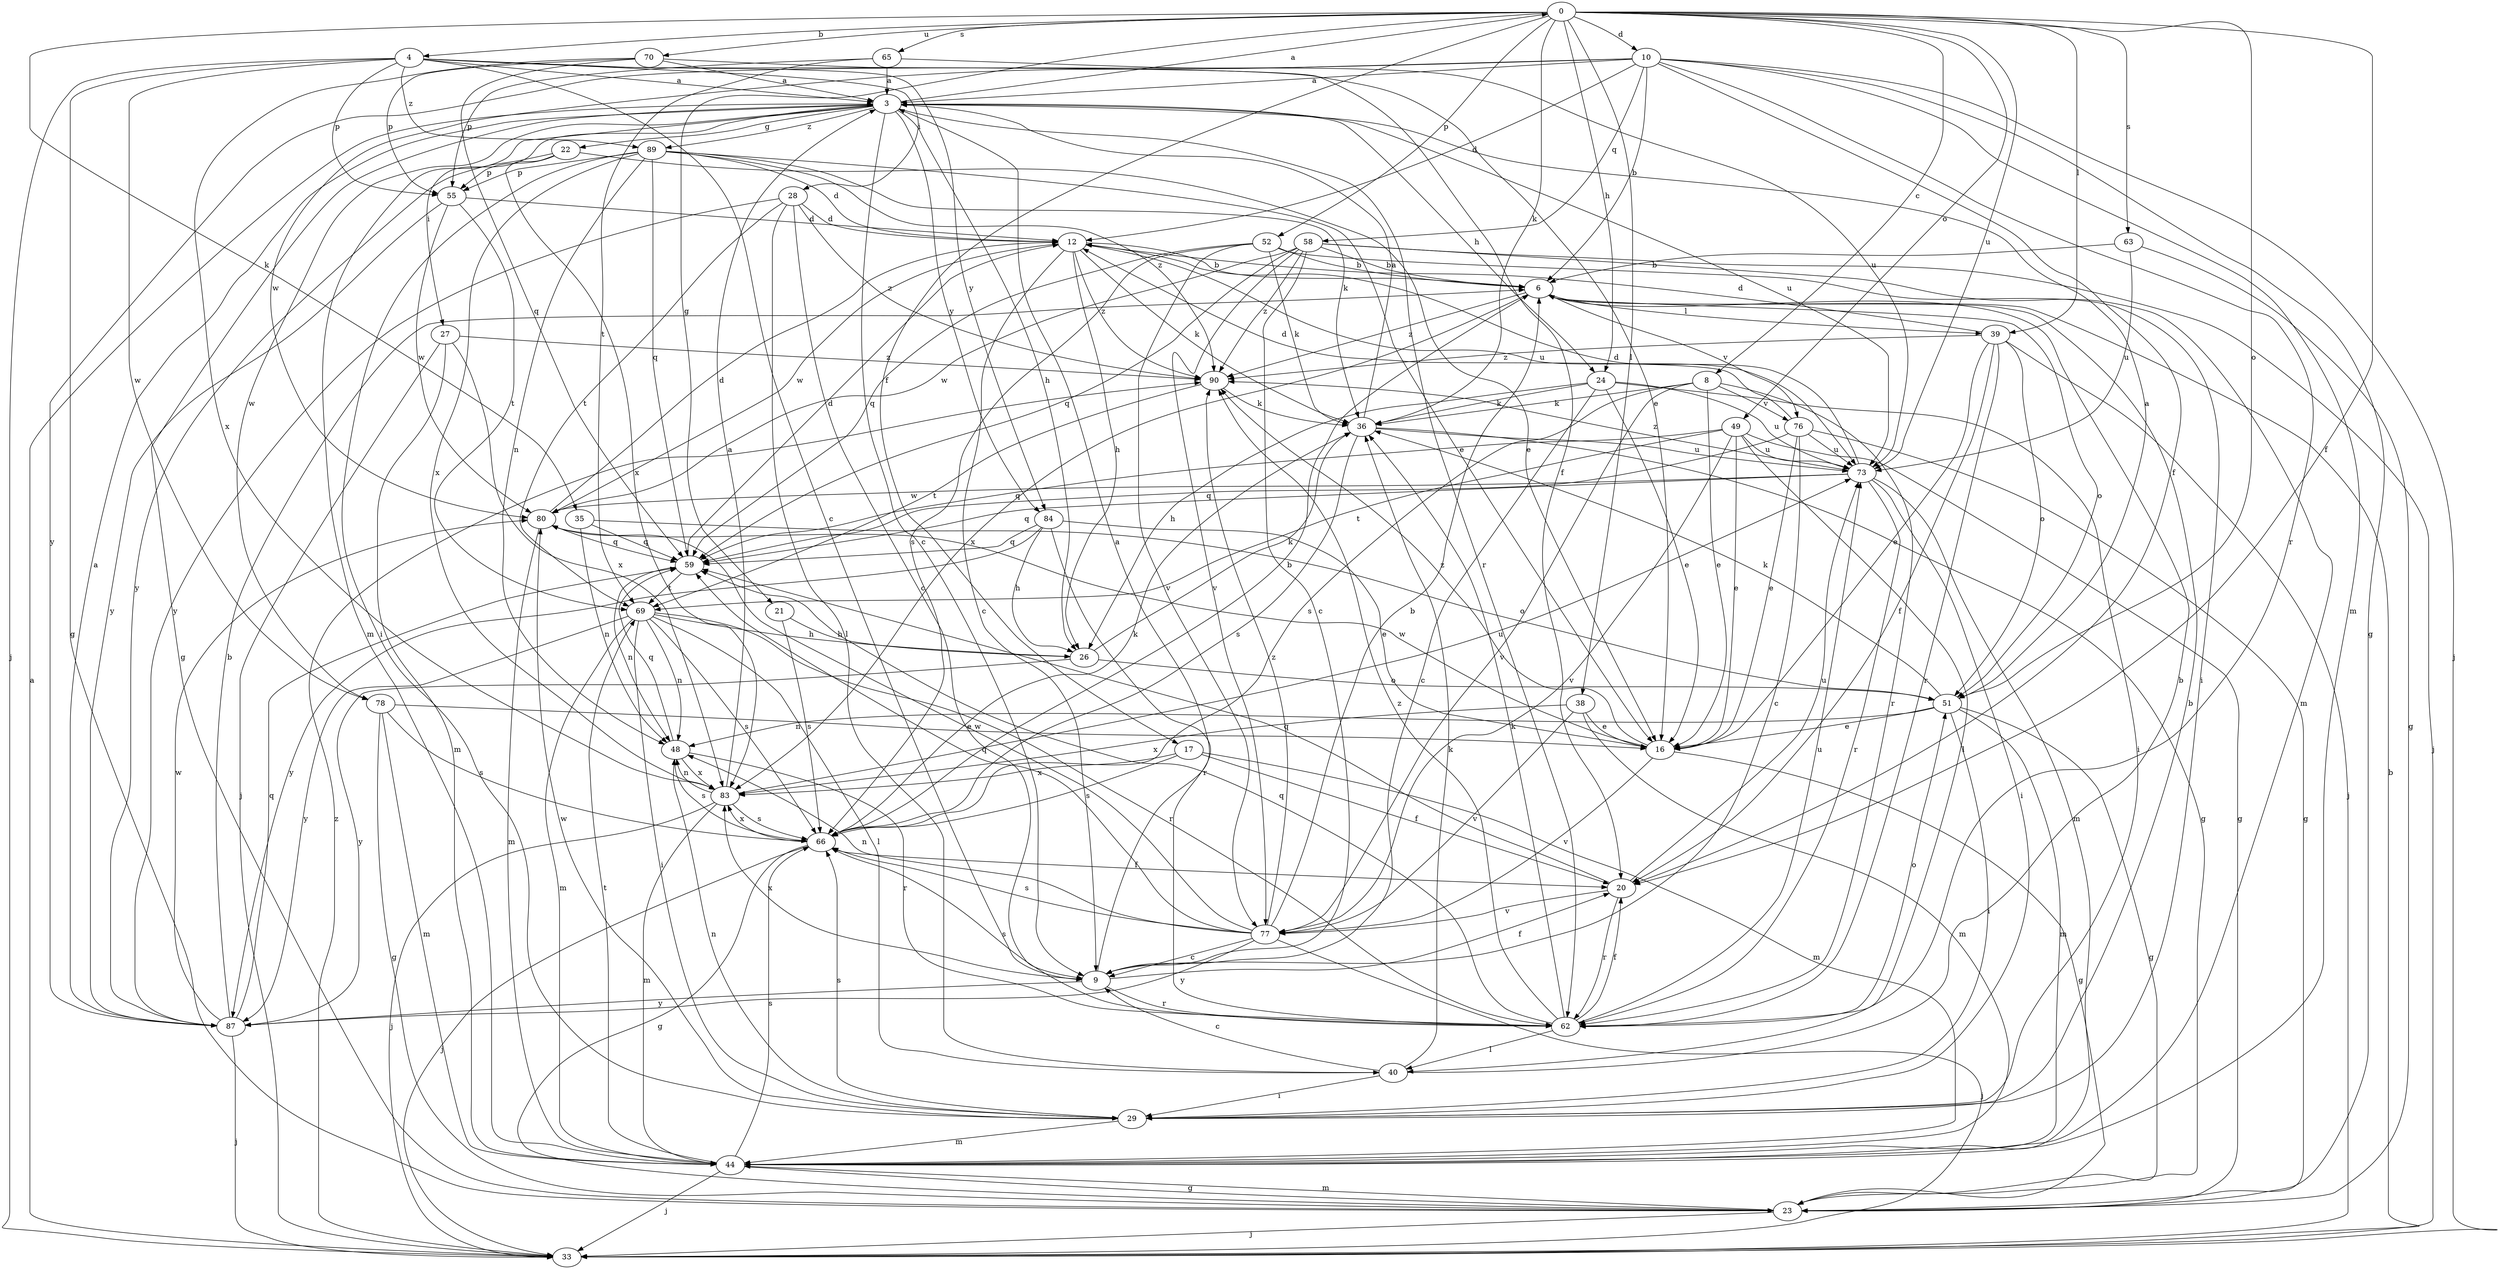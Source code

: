 strict digraph  {
0;
3;
4;
6;
8;
9;
10;
12;
16;
17;
20;
21;
22;
23;
24;
26;
27;
28;
29;
33;
35;
36;
38;
39;
40;
44;
48;
49;
51;
52;
55;
58;
59;
62;
63;
65;
66;
69;
70;
73;
76;
77;
78;
80;
83;
84;
87;
89;
90;
0 -> 4  [label=b];
0 -> 8  [label=c];
0 -> 10  [label=d];
0 -> 17  [label=f];
0 -> 20  [label=f];
0 -> 21  [label=g];
0 -> 24  [label=h];
0 -> 35  [label=k];
0 -> 36  [label=k];
0 -> 38  [label=l];
0 -> 39  [label=l];
0 -> 49  [label=o];
0 -> 51  [label=o];
0 -> 52  [label=p];
0 -> 63  [label=s];
0 -> 65  [label=s];
0 -> 70  [label=u];
0 -> 73  [label=u];
3 -> 0  [label=a];
3 -> 9  [label=c];
3 -> 22  [label=g];
3 -> 23  [label=g];
3 -> 24  [label=h];
3 -> 26  [label=h];
3 -> 27  [label=i];
3 -> 44  [label=m];
3 -> 62  [label=r];
3 -> 73  [label=u];
3 -> 78  [label=w];
3 -> 84  [label=y];
3 -> 89  [label=z];
4 -> 3  [label=a];
4 -> 9  [label=c];
4 -> 16  [label=e];
4 -> 23  [label=g];
4 -> 28  [label=i];
4 -> 33  [label=j];
4 -> 55  [label=p];
4 -> 78  [label=w];
4 -> 84  [label=y];
4 -> 89  [label=z];
6 -> 39  [label=l];
6 -> 51  [label=o];
6 -> 76  [label=v];
6 -> 83  [label=x];
6 -> 90  [label=z];
8 -> 16  [label=e];
8 -> 36  [label=k];
8 -> 62  [label=r];
8 -> 66  [label=s];
8 -> 76  [label=v];
8 -> 77  [label=v];
9 -> 3  [label=a];
9 -> 20  [label=f];
9 -> 62  [label=r];
9 -> 83  [label=x];
9 -> 87  [label=y];
10 -> 3  [label=a];
10 -> 6  [label=b];
10 -> 12  [label=d];
10 -> 20  [label=f];
10 -> 23  [label=g];
10 -> 33  [label=j];
10 -> 44  [label=m];
10 -> 58  [label=q];
10 -> 62  [label=r];
10 -> 80  [label=w];
10 -> 87  [label=y];
12 -> 6  [label=b];
12 -> 9  [label=c];
12 -> 26  [label=h];
12 -> 36  [label=k];
12 -> 73  [label=u];
12 -> 80  [label=w];
12 -> 90  [label=z];
16 -> 23  [label=g];
16 -> 77  [label=v];
16 -> 80  [label=w];
16 -> 90  [label=z];
17 -> 20  [label=f];
17 -> 44  [label=m];
17 -> 66  [label=s];
17 -> 83  [label=x];
20 -> 59  [label=q];
20 -> 62  [label=r];
20 -> 73  [label=u];
20 -> 77  [label=v];
21 -> 26  [label=h];
21 -> 66  [label=s];
22 -> 16  [label=e];
22 -> 55  [label=p];
22 -> 83  [label=x];
22 -> 87  [label=y];
23 -> 33  [label=j];
23 -> 44  [label=m];
24 -> 9  [label=c];
24 -> 16  [label=e];
24 -> 26  [label=h];
24 -> 29  [label=i];
24 -> 36  [label=k];
24 -> 73  [label=u];
26 -> 36  [label=k];
26 -> 51  [label=o];
26 -> 87  [label=y];
27 -> 33  [label=j];
27 -> 44  [label=m];
27 -> 83  [label=x];
27 -> 90  [label=z];
28 -> 9  [label=c];
28 -> 12  [label=d];
28 -> 40  [label=l];
28 -> 69  [label=t];
28 -> 87  [label=y];
28 -> 90  [label=z];
29 -> 6  [label=b];
29 -> 44  [label=m];
29 -> 48  [label=n];
29 -> 66  [label=s];
29 -> 80  [label=w];
33 -> 3  [label=a];
33 -> 6  [label=b];
33 -> 90  [label=z];
35 -> 48  [label=n];
35 -> 51  [label=o];
35 -> 59  [label=q];
36 -> 3  [label=a];
36 -> 23  [label=g];
36 -> 66  [label=s];
36 -> 73  [label=u];
38 -> 16  [label=e];
38 -> 44  [label=m];
38 -> 77  [label=v];
38 -> 83  [label=x];
39 -> 12  [label=d];
39 -> 16  [label=e];
39 -> 20  [label=f];
39 -> 33  [label=j];
39 -> 51  [label=o];
39 -> 62  [label=r];
39 -> 90  [label=z];
40 -> 6  [label=b];
40 -> 9  [label=c];
40 -> 29  [label=i];
40 -> 36  [label=k];
44 -> 23  [label=g];
44 -> 33  [label=j];
44 -> 66  [label=s];
44 -> 69  [label=t];
48 -> 59  [label=q];
48 -> 62  [label=r];
48 -> 66  [label=s];
48 -> 83  [label=x];
49 -> 16  [label=e];
49 -> 23  [label=g];
49 -> 40  [label=l];
49 -> 59  [label=q];
49 -> 69  [label=t];
49 -> 73  [label=u];
49 -> 77  [label=v];
51 -> 3  [label=a];
51 -> 16  [label=e];
51 -> 23  [label=g];
51 -> 29  [label=i];
51 -> 36  [label=k];
51 -> 44  [label=m];
51 -> 48  [label=n];
52 -> 6  [label=b];
52 -> 29  [label=i];
52 -> 36  [label=k];
52 -> 59  [label=q];
52 -> 66  [label=s];
52 -> 77  [label=v];
55 -> 12  [label=d];
55 -> 69  [label=t];
55 -> 80  [label=w];
55 -> 87  [label=y];
58 -> 6  [label=b];
58 -> 9  [label=c];
58 -> 33  [label=j];
58 -> 44  [label=m];
58 -> 59  [label=q];
58 -> 77  [label=v];
58 -> 80  [label=w];
58 -> 90  [label=z];
59 -> 12  [label=d];
59 -> 48  [label=n];
59 -> 69  [label=t];
62 -> 20  [label=f];
62 -> 36  [label=k];
62 -> 40  [label=l];
62 -> 51  [label=o];
62 -> 59  [label=q];
62 -> 66  [label=s];
62 -> 73  [label=u];
62 -> 90  [label=z];
63 -> 6  [label=b];
63 -> 23  [label=g];
63 -> 73  [label=u];
65 -> 3  [label=a];
65 -> 55  [label=p];
65 -> 69  [label=t];
65 -> 73  [label=u];
66 -> 6  [label=b];
66 -> 20  [label=f];
66 -> 23  [label=g];
66 -> 33  [label=j];
66 -> 36  [label=k];
66 -> 83  [label=x];
69 -> 26  [label=h];
69 -> 29  [label=i];
69 -> 40  [label=l];
69 -> 44  [label=m];
69 -> 48  [label=n];
69 -> 62  [label=r];
69 -> 66  [label=s];
69 -> 87  [label=y];
70 -> 3  [label=a];
70 -> 20  [label=f];
70 -> 55  [label=p];
70 -> 59  [label=q];
70 -> 83  [label=x];
73 -> 12  [label=d];
73 -> 29  [label=i];
73 -> 44  [label=m];
73 -> 59  [label=q];
73 -> 62  [label=r];
73 -> 80  [label=w];
73 -> 90  [label=z];
76 -> 9  [label=c];
76 -> 12  [label=d];
76 -> 16  [label=e];
76 -> 23  [label=g];
76 -> 59  [label=q];
76 -> 73  [label=u];
77 -> 6  [label=b];
77 -> 9  [label=c];
77 -> 33  [label=j];
77 -> 48  [label=n];
77 -> 59  [label=q];
77 -> 66  [label=s];
77 -> 80  [label=w];
77 -> 87  [label=y];
77 -> 90  [label=z];
78 -> 16  [label=e];
78 -> 23  [label=g];
78 -> 44  [label=m];
78 -> 66  [label=s];
80 -> 12  [label=d];
80 -> 44  [label=m];
80 -> 59  [label=q];
83 -> 3  [label=a];
83 -> 33  [label=j];
83 -> 44  [label=m];
83 -> 48  [label=n];
83 -> 66  [label=s];
83 -> 73  [label=u];
84 -> 16  [label=e];
84 -> 26  [label=h];
84 -> 59  [label=q];
84 -> 62  [label=r];
84 -> 87  [label=y];
87 -> 3  [label=a];
87 -> 6  [label=b];
87 -> 33  [label=j];
87 -> 59  [label=q];
87 -> 80  [label=w];
89 -> 12  [label=d];
89 -> 16  [label=e];
89 -> 29  [label=i];
89 -> 36  [label=k];
89 -> 48  [label=n];
89 -> 55  [label=p];
89 -> 59  [label=q];
89 -> 83  [label=x];
89 -> 90  [label=z];
90 -> 36  [label=k];
90 -> 69  [label=t];
}
